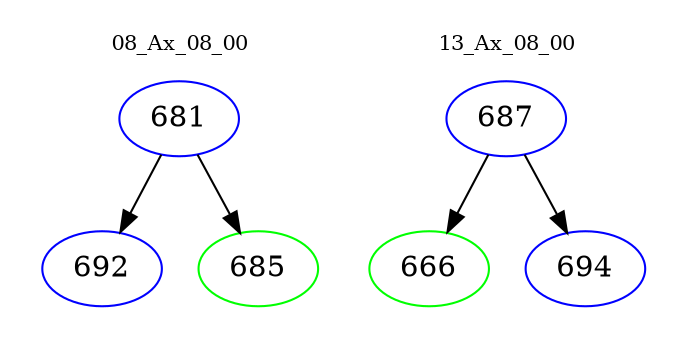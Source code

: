 digraph{
subgraph cluster_0 {
color = white
label = "08_Ax_08_00";
fontsize=10;
T0_681 [label="681", color="blue"]
T0_681 -> T0_692 [color="black"]
T0_692 [label="692", color="blue"]
T0_681 -> T0_685 [color="black"]
T0_685 [label="685", color="green"]
}
subgraph cluster_1 {
color = white
label = "13_Ax_08_00";
fontsize=10;
T1_687 [label="687", color="blue"]
T1_687 -> T1_666 [color="black"]
T1_666 [label="666", color="green"]
T1_687 -> T1_694 [color="black"]
T1_694 [label="694", color="blue"]
}
}
